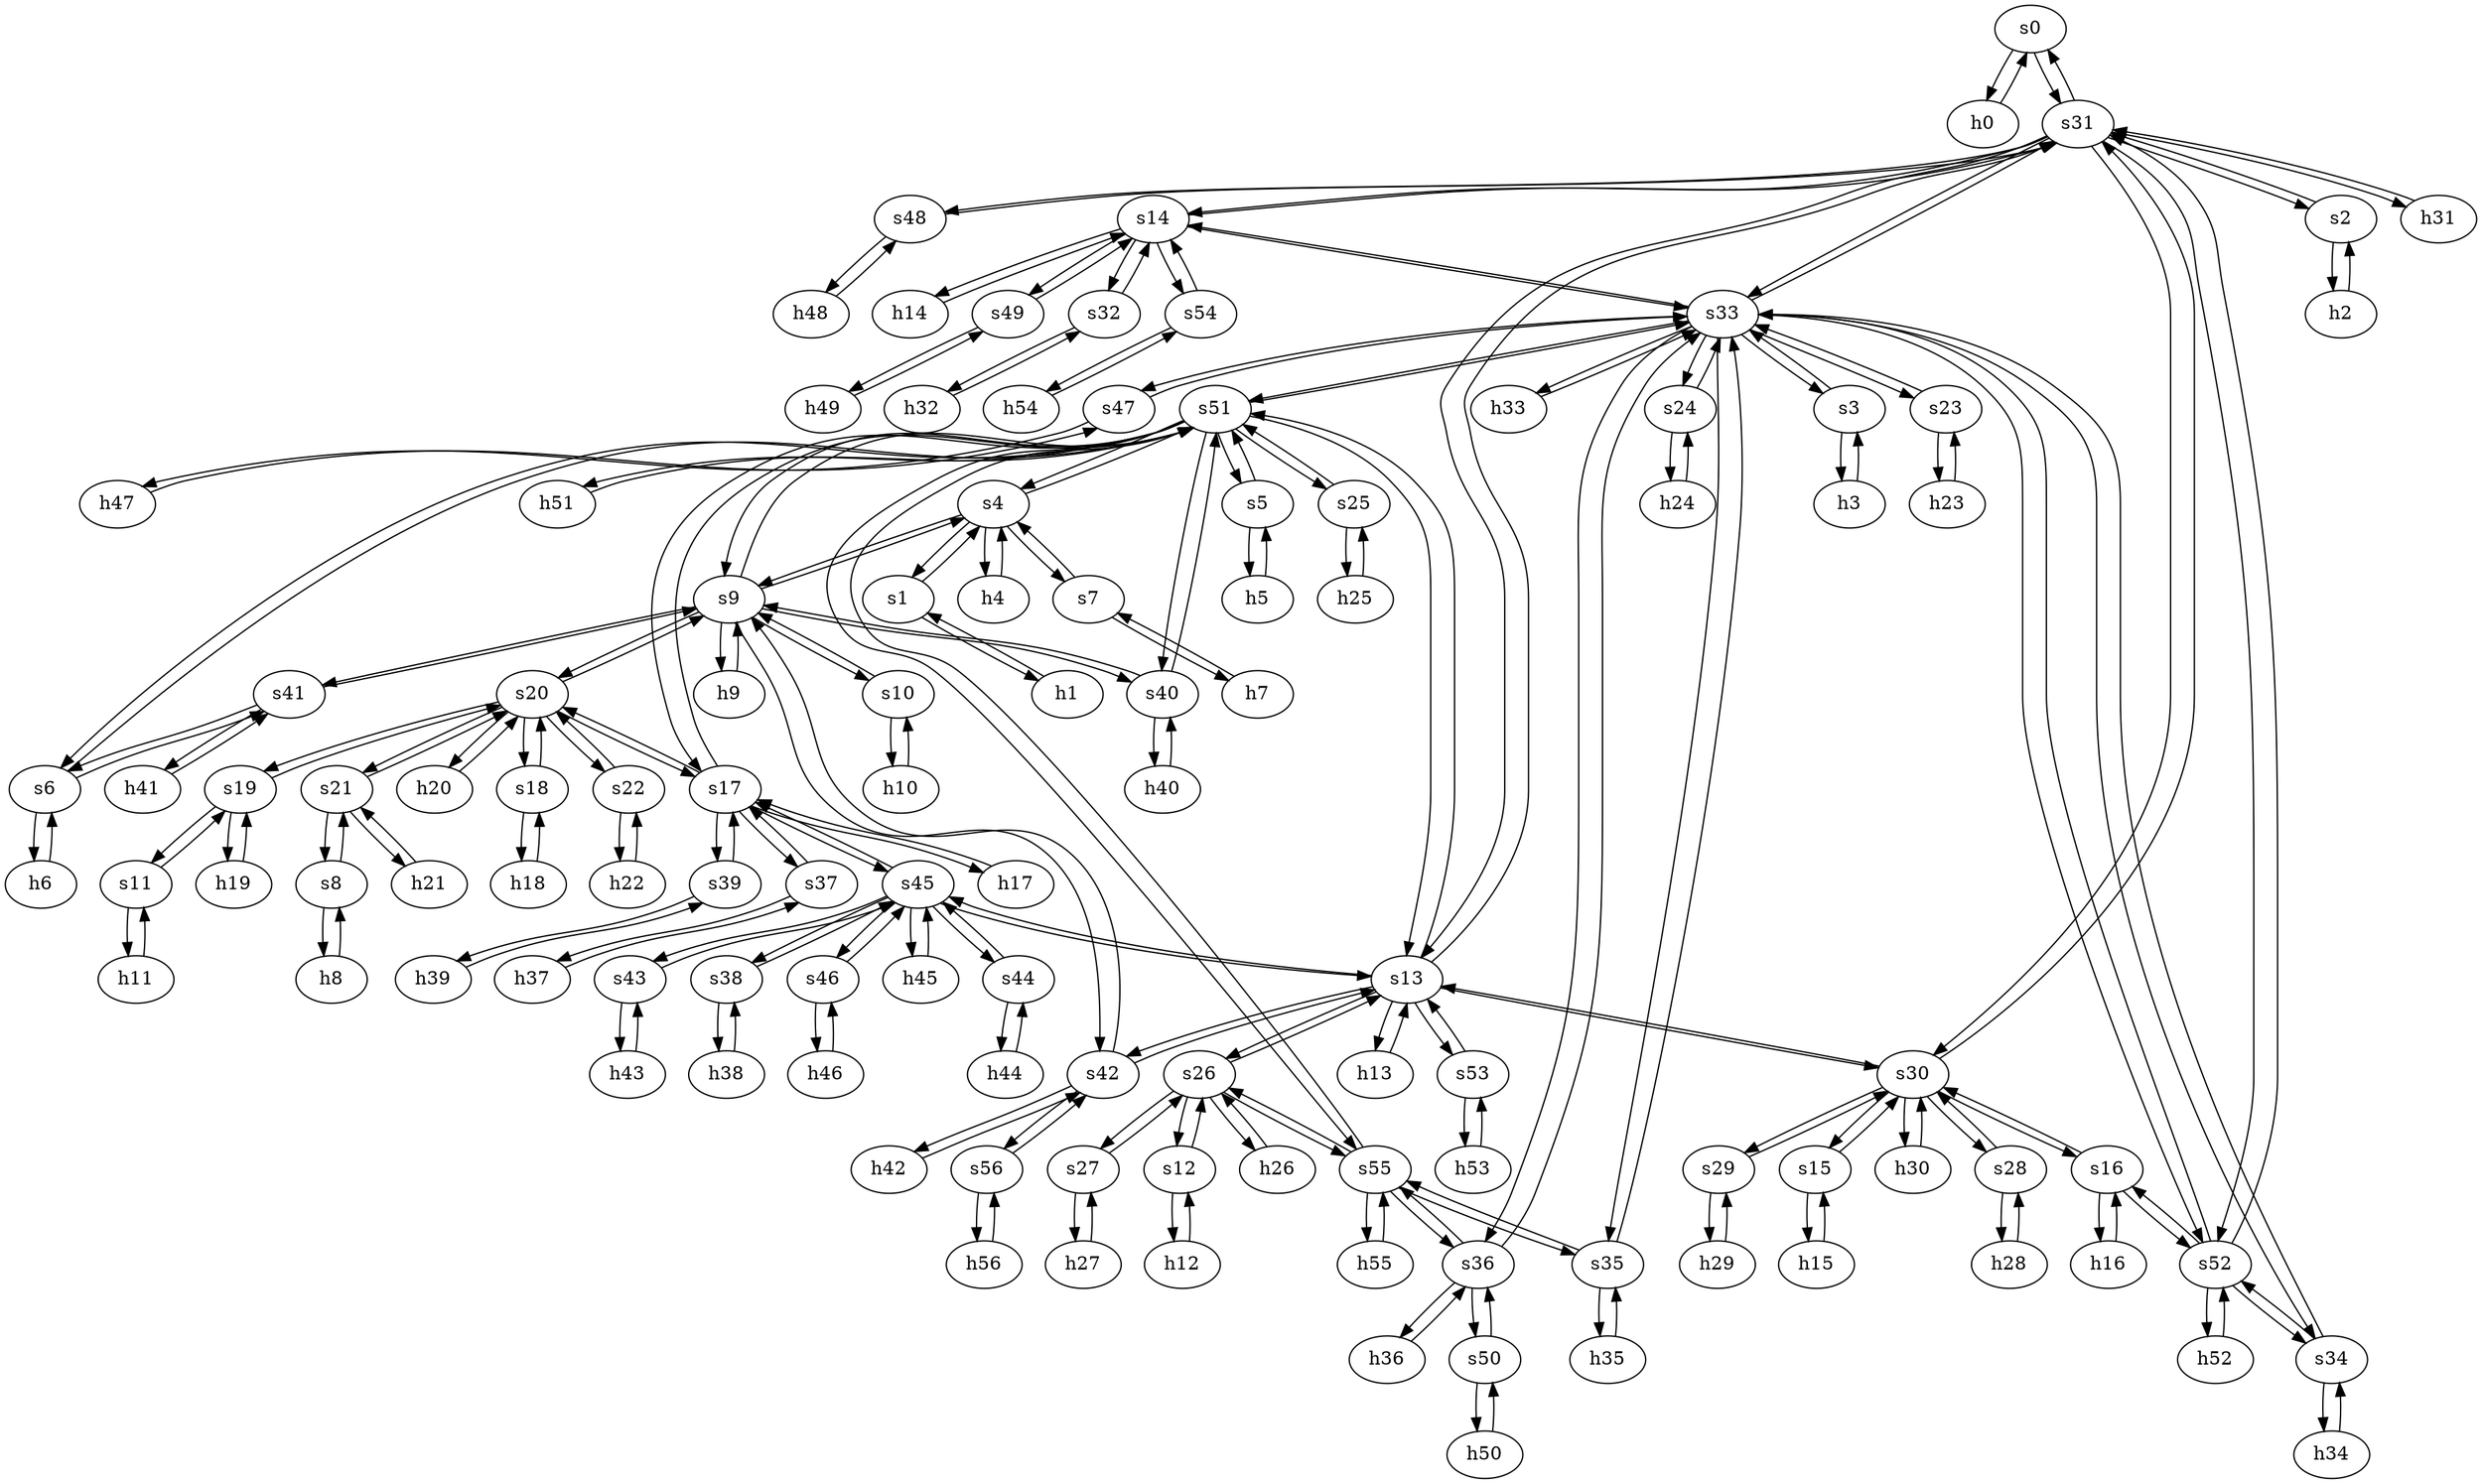 strict digraph GARR {
	s0	 [id=0,
		type=switch];
	h0	 [ip="111.0.0.0",
		mac="00:00:00:00:0:0",
		type=host];
	s0 -> h0	 [capacity="1Gbps",
		cost=1,
		dst_port=1,
		src_port=1];
	s31	 [id=31,
		type=switch];
	s0 -> s31	 [capacity="1Gbps",
		cost=1,
		dst_port=2,
		src_port=2];
	s7	 [id=7,
		type=switch];
	s4	 [id=4,
		type=switch];
	s7 -> s4	 [capacity="1Gbps",
		cost=1,
		dst_port=5,
		src_port=2];
	h7	 [ip="111.0.7.7",
		mac="00:00:00:00:7:7",
		type=host];
	s7 -> h7	 [capacity="1Gbps",
		cost=1,
		dst_port=1,
		src_port=1];
	h20	 [ip="111.0.20.20",
		mac="00:00:00:00:20:20",
		type=host];
	s20	 [id=20,
		type=switch];
	h20 -> s20	 [capacity="1Gbps",
		cost=1,
		dst_port=1,
		src_port=1];
	h47	 [ip="111.0.47.47",
		mac="00:00:00:00:47:47",
		type=host];
	s47	 [id=47,
		type=switch];
	h47 -> s47	 [capacity="1Gbps",
		cost=1,
		dst_port=1,
		src_port=1];
	h46	 [ip="111.0.46.46",
		mac="00:00:00:00:46:46",
		type=host];
	s46	 [id=46,
		type=switch];
	h46 -> s46	 [capacity="1Gbps",
		cost=1,
		dst_port=1,
		src_port=1];
	h45	 [ip="111.0.45.45",
		mac="00:00:00:00:45:45",
		type=host];
	s45	 [id=45,
		type=switch];
	h45 -> s45	 [capacity="1Gbps",
		cost=1,
		dst_port=1,
		src_port=1];
	h44	 [ip="111.0.44.44",
		mac="00:00:00:00:44:44",
		type=host];
	s44	 [id=44,
		type=switch];
	h44 -> s44	 [capacity="1Gbps",
		cost=1,
		dst_port=1,
		src_port=1];
	h43	 [ip="111.0.43.43",
		mac="00:00:00:00:43:43",
		type=host];
	s43	 [id=43,
		type=switch];
	h43 -> s43	 [capacity="1Gbps",
		cost=1,
		dst_port=1,
		src_port=1];
	s5	 [id=5,
		type=switch];
	s51	 [id=51,
		type=switch];
	s5 -> s51	 [capacity="1Gbps",
		cost=1,
		dst_port=3,
		src_port=2];
	h5	 [ip="111.0.5.5",
		mac="00:00:00:00:5:5",
		type=host];
	s5 -> h5	 [capacity="1Gbps",
		cost=1,
		dst_port=1,
		src_port=1];
	h41	 [ip="111.0.41.41",
		mac="00:00:00:00:41:41",
		type=host];
	s41	 [id=41,
		type=switch];
	h41 -> s41	 [capacity="1Gbps",
		cost=1,
		dst_port=1,
		src_port=1];
	h40	 [ip="111.0.40.40",
		mac="00:00:00:00:40:40",
		type=host];
	s40	 [id=40,
		type=switch];
	h40 -> s40	 [capacity="1Gbps",
		cost=1,
		dst_port=1,
		src_port=1];
	s4 -> s51	 [capacity="1Gbps",
		cost=1,
		dst_port=2,
		src_port=3];
	s9	 [id=9,
		type=switch];
	s4 -> s9	 [capacity="1Gbps",
		cost=1,
		dst_port=2,
		src_port=4];
	s4 -> s7	 [capacity="1Gbps",
		cost=1,
		dst_port=2,
		src_port=5];
	h4	 [ip="111.0.4.4",
		mac="00:00:00:00:4:4",
		type=host];
	s4 -> h4	 [capacity="1Gbps",
		cost=1,
		dst_port=1,
		src_port=1];
	s1	 [id=1,
		type=switch];
	s4 -> s1	 [capacity="1Gbps",
		cost=1,
		dst_port=2,
		src_port=2];
	h49	 [ip="111.0.49.49",
		mac="00:00:00:00:49:49",
		type=host];
	s49	 [id=49,
		type=switch];
	h49 -> s49	 [capacity="1Gbps",
		cost=1,
		dst_port=1,
		src_port=1];
	h48	 [ip="111.0.48.48",
		mac="00:00:00:00:48:48",
		type=host];
	s48	 [id=48,
		type=switch];
	h48 -> s48	 [capacity="1Gbps",
		cost=1,
		dst_port=1,
		src_port=1];
	s56	 [id=56,
		type=switch];
	s42	 [id=42,
		type=switch];
	s56 -> s42	 [capacity="1Gbps",
		cost=1,
		dst_port=4,
		src_port=2];
	h56	 [ip="111.0.56.56",
		mac="00:00:00:00:56:56",
		type=host];
	s56 -> h56	 [capacity="1Gbps",
		cost=1,
		dst_port=1,
		src_port=1];
	s55	 [id=55,
		type=switch];
	s55 -> s51	 [capacity="1Gbps",
		cost=1,
		dst_port=12,
		src_port=5];
	s36	 [id=36,
		type=switch];
	s55 -> s36	 [capacity="1Gbps",
		cost=1,
		dst_port=4,
		src_port=4];
	s26	 [id=26,
		type=switch];
	s55 -> s26	 [capacity="1Gbps",
		cost=1,
		dst_port=5,
		src_port=2];
	s35	 [id=35,
		type=switch];
	s55 -> s35	 [capacity="1Gbps",
		cost=1,
		dst_port=3,
		src_port=3];
	h55	 [ip="111.0.55.55",
		mac="00:00:00:00:55:55",
		type=host];
	s55 -> h55	 [capacity="1Gbps",
		cost=1,
		dst_port=1,
		src_port=1];
	s54	 [id=54,
		type=switch];
	h54	 [ip="111.0.54.54",
		mac="00:00:00:00:54:54",
		type=host];
	s54 -> h54	 [capacity="1Gbps",
		cost=1,
		dst_port=1,
		src_port=1];
	s14	 [id=14,
		type=switch];
	s54 -> s14	 [capacity="1Gbps",
		cost=1,
		dst_port=6,
		src_port=2];
	s53	 [id=53,
		type=switch];
	h53	 [ip="111.0.53.53",
		mac="00:00:00:00:53:53",
		type=host];
	s53 -> h53	 [capacity="1Gbps",
		cost=1,
		dst_port=1,
		src_port=1];
	s13	 [id=13,
		type=switch];
	s53 -> s13	 [capacity="1Gbps",
		cost=1,
		dst_port=6,
		src_port=3];
	s52	 [id=52,
		type=switch];
	s34	 [id=34,
		type=switch];
	s52 -> s34	 [capacity="1Gbps",
		cost=1,
		dst_port=3,
		src_port=5];
	s33	 [id=33,
		type=switch];
	s52 -> s33	 [capacity="1Gbps",
		cost=1,
		dst_port=12,
		src_port=4];
	h52	 [ip="111.0.52.52",
		mac="00:00:00:00:52:52",
		type=host];
	s52 -> h52	 [capacity="1Gbps",
		cost=1,
		dst_port=1,
		src_port=1];
	s16	 [id=16,
		type=switch];
	s52 -> s16	 [capacity="1Gbps",
		cost=1,
		dst_port=2,
		src_port=2];
	s52 -> s31	 [capacity="1Gbps",
		cost=1,
		dst_port=11,
		src_port=3];
	s51 -> s4	 [capacity="1Gbps",
		cost=1,
		dst_port=3,
		src_port=2];
	h51	 [ip="111.0.51.51",
		mac="00:00:00:00:51:51",
		type=host];
	s51 -> h51	 [capacity="1Gbps",
		cost=1,
		dst_port=1,
		src_port=1];
	s51 -> s33	 [capacity="1Gbps",
		cost=1,
		dst_port=11,
		src_port=10];
	s25	 [id=25,
		type=switch];
	s51 -> s25	 [capacity="1Gbps",
		cost=1,
		dst_port=2,
		src_port=9];
	s17	 [id=17,
		type=switch];
	s51 -> s17	 [capacity="1Gbps",
		cost=1,
		dst_port=3,
		src_port=8];
	s51 -> s9	 [capacity="1Gbps",
		cost=1,
		dst_port=7,
		src_port=6];
	s51 -> s13	 [capacity="1Gbps",
		cost=1,
		dst_port=4,
		src_port=7];
	s6	 [id=6,
		type=switch];
	s51 -> s6	 [capacity="1Gbps",
		cost=1,
		dst_port=3,
		src_port=4];
	s51 -> s55	 [capacity="1Gbps",
		cost=1,
		dst_port=5,
		src_port=12];
	s51 -> s40	 [capacity="1Gbps",
		cost=1,
		dst_port=3,
		src_port=11];
	s51 -> s5	 [capacity="1Gbps",
		cost=1,
		dst_port=2,
		src_port=3];
	s50	 [id=50,
		type=switch];
	s50 -> s36	 [capacity="1Gbps",
		cost=1,
		dst_port=3,
		src_port=2];
	h50	 [ip="111.0.50.50",
		mac="00:00:00:00:50:50",
		type=host];
	s50 -> h50	 [capacity="1Gbps",
		cost=1,
		dst_port=1,
		src_port=1];
	h54 -> s54	 [capacity="1Gbps",
		cost=1,
		dst_port=1,
		src_port=1];
	h55 -> s55	 [capacity="1Gbps",
		cost=1,
		dst_port=1,
		src_port=1];
	h56 -> s56	 [capacity="1Gbps",
		cost=1,
		dst_port=1,
		src_port=1];
	h50 -> s50	 [capacity="1Gbps",
		cost=1,
		dst_port=1,
		src_port=1];
	h51 -> s51	 [capacity="1Gbps",
		cost=1,
		dst_port=1,
		src_port=1];
	h52 -> s52	 [capacity="1Gbps",
		cost=1,
		dst_port=1,
		src_port=1];
	h53 -> s53	 [capacity="1Gbps",
		cost=1,
		dst_port=1,
		src_port=1];
	s44 -> h44	 [capacity="1Gbps",
		cost=1,
		dst_port=1,
		src_port=1];
	s44 -> s45	 [capacity="1Gbps",
		cost=1,
		dst_port=6,
		src_port=2];
	h24	 [ip="111.0.24.24",
		mac="00:00:00:00:24:24",
		type=host];
	s24	 [id=24,
		type=switch];
	h24 -> s24	 [capacity="1Gbps",
		cost=1,
		dst_port=1,
		src_port=1];
	s46 -> h46	 [capacity="1Gbps",
		cost=1,
		dst_port=1,
		src_port=1];
	s46 -> s45	 [capacity="1Gbps",
		cost=1,
		dst_port=7,
		src_port=2];
	s47 -> s33	 [capacity="1Gbps",
		cost=1,
		dst_port=10,
		src_port=2];
	s47 -> h47	 [capacity="1Gbps",
		cost=1,
		dst_port=1,
		src_port=1];
	s40 -> s51	 [capacity="1Gbps",
		cost=1,
		dst_port=11,
		src_port=3];
	s40 -> s9	 [capacity="1Gbps",
		cost=1,
		dst_port=3,
		src_port=2];
	s40 -> h40	 [capacity="1Gbps",
		cost=1,
		dst_port=1,
		src_port=1];
	s41 -> h41	 [capacity="1Gbps",
		cost=1,
		dst_port=1,
		src_port=1];
	s41 -> s9	 [capacity="1Gbps",
		cost=1,
		dst_port=4,
		src_port=3];
	s41 -> s6	 [capacity="1Gbps",
		cost=1,
		dst_port=2,
		src_port=2];
	h42	 [ip="111.0.42.42",
		mac="00:00:00:00:42:42",
		type=host];
	s42 -> h42	 [capacity="1Gbps",
		cost=1,
		dst_port=1,
		src_port=1];
	s42 -> s56	 [capacity="1Gbps",
		cost=1,
		dst_port=2,
		src_port=4];
	s42 -> s9	 [capacity="1Gbps",
		cost=1,
		dst_port=9,
		src_port=2];
	s42 -> s13	 [capacity="1Gbps",
		cost=1,
		dst_port=2,
		src_port=3];
	s43 -> s45	 [capacity="1Gbps",
		cost=1,
		dst_port=5,
		src_port=2];
	s43 -> h43	 [capacity="1Gbps",
		cost=1,
		dst_port=1,
		src_port=1];
	s48 -> h48	 [capacity="1Gbps",
		cost=1,
		dst_port=1,
		src_port=1];
	s48 -> s31	 [capacity="1Gbps",
		cost=1,
		dst_port=10,
		src_port=2];
	s49 -> s14	 [capacity="1Gbps",
		cost=1,
		dst_port=4,
		src_port=2];
	s49 -> h49	 [capacity="1Gbps",
		cost=1,
		dst_port=1,
		src_port=1];
	h42 -> s42	 [capacity="1Gbps",
		cost=1,
		dst_port=1,
		src_port=1];
	s38	 [id=38,
		type=switch];
	s45 -> s38	 [capacity="1Gbps",
		cost=1,
		dst_port=2,
		src_port=4];
	s45 -> s17	 [capacity="1Gbps",
		cost=1,
		dst_port=5,
		src_port=3];
	s45 -> h45	 [capacity="1Gbps",
		cost=1,
		dst_port=1,
		src_port=1];
	s45 -> s44	 [capacity="1Gbps",
		cost=1,
		dst_port=2,
		src_port=6];
	s45 -> s46	 [capacity="1Gbps",
		cost=1,
		dst_port=2,
		src_port=7];
	s45 -> s43	 [capacity="1Gbps",
		cost=1,
		dst_port=2,
		src_port=5];
	s45 -> s13	 [capacity="1Gbps",
		cost=1,
		dst_port=3,
		src_port=2];
	s19	 [id=19,
		type=switch];
	s19 -> s20	 [capacity="1Gbps",
		cost=1,
		dst_port=5,
		src_port=3];
	h19	 [ip="111.0.19.19",
		mac="00:00:00:00:19:19",
		type=host];
	s19 -> h19	 [capacity="1Gbps",
		cost=1,
		dst_port=1,
		src_port=1];
	s11	 [id=11,
		type=switch];
	s19 -> s11	 [capacity="1Gbps",
		cost=1,
		dst_port=2,
		src_port=2];
	s18	 [id=18,
		type=switch];
	s18 -> s20	 [capacity="1Gbps",
		cost=1,
		dst_port=4,
		src_port=2];
	h18	 [ip="111.0.18.18",
		mac="00:00:00:00:18:18",
		type=host];
	s18 -> h18	 [capacity="1Gbps",
		cost=1,
		dst_port=1,
		src_port=1];
	s13 -> s51	 [capacity="1Gbps",
		cost=1,
		dst_port=7,
		src_port=4];
	s13 -> s26	 [capacity="1Gbps",
		cost=1,
		dst_port=3,
		src_port=7];
	s13 -> s53	 [capacity="1Gbps",
		cost=1,
		dst_port=3,
		src_port=6];
	s30	 [id=30,
		type=switch];
	s13 -> s30	 [capacity="1Gbps",
		cost=1,
		dst_port=2,
		src_port=8];
	h13	 [ip="111.0.13.13",
		mac="00:00:00:00:13:13",
		type=host];
	s13 -> h13	 [capacity="1Gbps",
		cost=1,
		dst_port=1,
		src_port=1];
	s13 -> s42	 [capacity="1Gbps",
		cost=1,
		dst_port=3,
		src_port=2];
	s13 -> s45	 [capacity="1Gbps",
		cost=1,
		dst_port=2,
		src_port=3];
	s13 -> s31	 [capacity="1Gbps",
		cost=1,
		dst_port=6,
		src_port=11];
	s12	 [id=12,
		type=switch];
	s12 -> s26	 [capacity="1Gbps",
		cost=1,
		dst_port=2,
		src_port=2];
	h12	 [ip="111.0.12.12",
		mac="00:00:00:00:12:12",
		type=host];
	s12 -> h12	 [capacity="1Gbps",
		cost=1,
		dst_port=1,
		src_port=1];
	h11	 [ip="111.0.11.11",
		mac="00:00:00:00:11:11",
		type=host];
	s11 -> h11	 [capacity="1Gbps",
		cost=1,
		dst_port=1,
		src_port=1];
	s11 -> s19	 [capacity="1Gbps",
		cost=1,
		dst_port=2,
		src_port=2];
	s10	 [id=10,
		type=switch];
	s10 -> s9	 [capacity="1Gbps",
		cost=1,
		dst_port=5,
		src_port=2];
	h10	 [ip="111.0.10.10",
		mac="00:00:00:00:10:10",
		type=host];
	s10 -> h10	 [capacity="1Gbps",
		cost=1,
		dst_port=1,
		src_port=1];
	s17 -> s51	 [capacity="1Gbps",
		cost=1,
		dst_port=8,
		src_port=3];
	s17 -> s20	 [capacity="1Gbps",
		cost=1,
		dst_port=3,
		src_port=4];
	s37	 [id=37,
		type=switch];
	s17 -> s37	 [capacity="1Gbps",
		cost=1,
		dst_port=3,
		src_port=7];
	s17 -> s45	 [capacity="1Gbps",
		cost=1,
		dst_port=3,
		src_port=5];
	s39	 [id=39,
		type=switch];
	s17 -> s39	 [capacity="1Gbps",
		cost=1,
		dst_port=2,
		src_port=2];
	h17	 [ip="111.0.17.17",
		mac="00:00:00:00:17:17",
		type=host];
	s17 -> h17	 [capacity="1Gbps",
		cost=1,
		dst_port=1,
		src_port=1];
	s16 -> s52	 [capacity="1Gbps",
		cost=1,
		dst_port=2,
		src_port=2];
	s16 -> s30	 [capacity="1Gbps",
		cost=1,
		dst_port=4,
		src_port=3];
	h16	 [ip="111.0.16.16",
		mac="00:00:00:00:16:16",
		type=host];
	s16 -> h16	 [capacity="1Gbps",
		cost=1,
		dst_port=1,
		src_port=1];
	s15	 [id=15,
		type=switch];
	s15 -> s30	 [capacity="1Gbps",
		cost=1,
		dst_port=3,
		src_port=2];
	h15	 [ip="111.0.15.15",
		mac="00:00:00:00:15:15",
		type=host];
	s15 -> h15	 [capacity="1Gbps",
		cost=1,
		dst_port=1,
		src_port=1];
	s14 -> s33	 [capacity="1Gbps",
		cost=1,
		dst_port=3,
		src_port=7];
	h14	 [ip="111.0.14.14",
		mac="00:00:00:00:14:14",
		type=host];
	s14 -> h14	 [capacity="1Gbps",
		cost=1,
		dst_port=1,
		src_port=1];
	s14 -> s49	 [capacity="1Gbps",
		cost=1,
		dst_port=2,
		src_port=4];
	s14 -> s54	 [capacity="1Gbps",
		cost=1,
		dst_port=2,
		src_port=6];
	s32	 [id=32,
		type=switch];
	s14 -> s32	 [capacity="1Gbps",
		cost=1,
		dst_port=3,
		src_port=3];
	s14 -> s31	 [capacity="1Gbps",
		cost=1,
		dst_port=7,
		src_port=5];
	h8	 [ip="111.0.8.8",
		mac="00:00:00:00:8:8",
		type=host];
	s8	 [id=8,
		type=switch];
	h8 -> s8	 [capacity="1Gbps",
		cost=1,
		dst_port=1,
		src_port=1];
	h9	 [ip="111.0.9.9",
		mac="00:00:00:00:9:9",
		type=host];
	h9 -> s9	 [capacity="1Gbps",
		cost=1,
		dst_port=1,
		src_port=1];
	h2	 [ip="111.0.2.2",
		mac="00:00:00:00:2:2",
		type=host];
	s2	 [id=2,
		type=switch];
	h2 -> s2	 [capacity="1Gbps",
		cost=1,
		dst_port=1,
		src_port=1];
	h3	 [ip="111.0.3.3",
		mac="00:00:00:00:3:3",
		type=host];
	s3	 [id=3,
		type=switch];
	h3 -> s3	 [capacity="1Gbps",
		cost=1,
		dst_port=1,
		src_port=1];
	h0 -> s0	 [capacity="1Gbps",
		cost=1,
		dst_port=1,
		src_port=1];
	h1	 [ip="111.0.1.1",
		mac="00:00:00:00:1:1",
		type=host];
	h1 -> s1	 [capacity="1Gbps",
		cost=1,
		dst_port=1,
		src_port=1];
	h6	 [ip="111.0.6.6",
		mac="00:00:00:00:6:6",
		type=host];
	h6 -> s6	 [capacity="1Gbps",
		cost=1,
		dst_port=1,
		src_port=1];
	h7 -> s7	 [capacity="1Gbps",
		cost=1,
		dst_port=1,
		src_port=1];
	h4 -> s4	 [capacity="1Gbps",
		cost=1,
		dst_port=1,
		src_port=1];
	h5 -> s5	 [capacity="1Gbps",
		cost=1,
		dst_port=1,
		src_port=1];
	s39 -> s17	 [capacity="1Gbps",
		cost=1,
		dst_port=2,
		src_port=2];
	h39	 [ip="111.0.39.39",
		mac="00:00:00:00:39:39",
		type=host];
	s39 -> h39	 [capacity="1Gbps",
		cost=1,
		dst_port=1,
		src_port=1];
	s38 -> s45	 [capacity="1Gbps",
		cost=1,
		dst_port=4,
		src_port=2];
	h38	 [ip="111.0.38.38",
		mac="00:00:00:00:38:38",
		type=host];
	s38 -> h38	 [capacity="1Gbps",
		cost=1,
		dst_port=1,
		src_port=1];
	s35 -> s33	 [capacity="1Gbps",
		cost=1,
		dst_port=7,
		src_port=2];
	h35	 [ip="111.0.35.35",
		mac="00:00:00:00:35:35",
		type=host];
	s35 -> h35	 [capacity="1Gbps",
		cost=1,
		dst_port=1,
		src_port=1];
	s35 -> s55	 [capacity="1Gbps",
		cost=1,
		dst_port=3,
		src_port=3];
	s34 -> s33	 [capacity="1Gbps",
		cost=1,
		dst_port=8,
		src_port=2];
	h34	 [ip="111.0.34.34",
		mac="00:00:00:00:34:34",
		type=host];
	s34 -> h34	 [capacity="1Gbps",
		cost=1,
		dst_port=1,
		src_port=1];
	s34 -> s52	 [capacity="1Gbps",
		cost=1,
		dst_port=5,
		src_port=3];
	s37 -> s17	 [capacity="1Gbps",
		cost=1,
		dst_port=7,
		src_port=3];
	h37	 [ip="111.0.37.37",
		mac="00:00:00:00:37:37",
		type=host];
	s37 -> h37	 [capacity="1Gbps",
		cost=1,
		dst_port=1,
		src_port=1];
	s36 -> s33	 [capacity="1Gbps",
		cost=1,
		dst_port=9,
		src_port=2];
	s36 -> s50	 [capacity="1Gbps",
		cost=1,
		dst_port=2,
		src_port=3];
	s36 -> s55	 [capacity="1Gbps",
		cost=1,
		dst_port=4,
		src_port=4];
	h36	 [ip="111.0.36.36",
		mac="00:00:00:00:36:36",
		type=host];
	s36 -> h36	 [capacity="1Gbps",
		cost=1,
		dst_port=1,
		src_port=1];
	s31 -> s0	 [capacity="1Gbps",
		cost=1,
		dst_port=2,
		src_port=2];
	s31 -> s33	 [capacity="1Gbps",
		cost=1,
		dst_port=6,
		src_port=9];
	s31 -> s52	 [capacity="1Gbps",
		cost=1,
		dst_port=3,
		src_port=11];
	s31 -> s30	 [capacity="1Gbps",
		cost=1,
		dst_port=7,
		src_port=8];
	s31 -> s14	 [capacity="1Gbps",
		cost=1,
		dst_port=5,
		src_port=7];
	h31	 [ip="111.0.31.31",
		mac="00:00:00:00:31:31",
		type=host];
	s31 -> h31	 [capacity="1Gbps",
		cost=1,
		dst_port=1,
		src_port=1];
	s31 -> s48	 [capacity="1Gbps",
		cost=1,
		dst_port=2,
		src_port=10];
	s31 -> s13	 [capacity="1Gbps",
		cost=1,
		dst_port=11,
		src_port=6];
	s31 -> s2	 [capacity="1Gbps",
		cost=1,
		dst_port=2,
		src_port=3];
	h30	 [ip="111.0.30.30",
		mac="00:00:00:00:30:30",
		type=host];
	s30 -> h30	 [capacity="1Gbps",
		cost=1,
		dst_port=1,
		src_port=1];
	s28	 [id=28,
		type=switch];
	s30 -> s28	 [capacity="1Gbps",
		cost=1,
		dst_port=2,
		src_port=5];
	s30 -> s15	 [capacity="1Gbps",
		cost=1,
		dst_port=2,
		src_port=3];
	s30 -> s13	 [capacity="1Gbps",
		cost=1,
		dst_port=8,
		src_port=2];
	s30 -> s16	 [capacity="1Gbps",
		cost=1,
		dst_port=3,
		src_port=4];
	s29	 [id=29,
		type=switch];
	s30 -> s29	 [capacity="1Gbps",
		cost=1,
		dst_port=2,
		src_port=6];
	s30 -> s31	 [capacity="1Gbps",
		cost=1,
		dst_port=8,
		src_port=7];
	s33 -> s34	 [capacity="1Gbps",
		cost=1,
		dst_port=2,
		src_port=8];
	s33 -> s51	 [capacity="1Gbps",
		cost=1,
		dst_port=10,
		src_port=11];
	s33 -> s36	 [capacity="1Gbps",
		cost=1,
		dst_port=2,
		src_port=9];
	s33 -> s52	 [capacity="1Gbps",
		cost=1,
		dst_port=4,
		src_port=12];
	s33 -> s14	 [capacity="1Gbps",
		cost=1,
		dst_port=7,
		src_port=3];
	s33 -> s35	 [capacity="1Gbps",
		cost=1,
		dst_port=2,
		src_port=7];
	s33 -> s31	 [capacity="1Gbps",
		cost=1,
		dst_port=9,
		src_port=6];
	s33 -> s47	 [capacity="1Gbps",
		cost=1,
		dst_port=2,
		src_port=10];
	s23	 [id=23,
		type=switch];
	s33 -> s23	 [capacity="1Gbps",
		cost=1,
		dst_port=2,
		src_port=4];
	s33 -> s3	 [capacity="1Gbps",
		cost=1,
		dst_port=2,
		src_port=2];
	h33	 [ip="111.0.33.33",
		mac="00:00:00:00:33:33",
		type=host];
	s33 -> h33	 [capacity="1Gbps",
		cost=1,
		dst_port=1,
		src_port=1];
	s33 -> s24	 [capacity="1Gbps",
		cost=1,
		dst_port=2,
		src_port=5];
	s32 -> s14	 [capacity="1Gbps",
		cost=1,
		dst_port=3,
		src_port=3];
	h32	 [ip="111.0.32.32",
		mac="00:00:00:00:32:32",
		type=host];
	s32 -> h32	 [capacity="1Gbps",
		cost=1,
		dst_port=1,
		src_port=1];
	h18 -> s18	 [capacity="1Gbps",
		cost=1,
		dst_port=1,
		src_port=1];
	h19 -> s19	 [capacity="1Gbps",
		cost=1,
		dst_port=1,
		src_port=1];
	h10 -> s10	 [capacity="1Gbps",
		cost=1,
		dst_port=1,
		src_port=1];
	h11 -> s11	 [capacity="1Gbps",
		cost=1,
		dst_port=1,
		src_port=1];
	h12 -> s12	 [capacity="1Gbps",
		cost=1,
		dst_port=1,
		src_port=1];
	h13 -> s13	 [capacity="1Gbps",
		cost=1,
		dst_port=1,
		src_port=1];
	h14 -> s14	 [capacity="1Gbps",
		cost=1,
		dst_port=1,
		src_port=1];
	h15 -> s15	 [capacity="1Gbps",
		cost=1,
		dst_port=1,
		src_port=1];
	h16 -> s16	 [capacity="1Gbps",
		cost=1,
		dst_port=1,
		src_port=1];
	h17 -> s17	 [capacity="1Gbps",
		cost=1,
		dst_port=1,
		src_port=1];
	s9 -> s4	 [capacity="1Gbps",
		cost=1,
		dst_port=4,
		src_port=2];
	s9 -> s51	 [capacity="1Gbps",
		cost=1,
		dst_port=6,
		src_port=7];
	s9 -> h9	 [capacity="1Gbps",
		cost=1,
		dst_port=1,
		src_port=1];
	s9 -> s20	 [capacity="1Gbps",
		cost=1,
		dst_port=2,
		src_port=8];
	s9 -> s10	 [capacity="1Gbps",
		cost=1,
		dst_port=2,
		src_port=5];
	s9 -> s42	 [capacity="1Gbps",
		cost=1,
		dst_port=2,
		src_port=9];
	s9 -> s41	 [capacity="1Gbps",
		cost=1,
		dst_port=3,
		src_port=4];
	s9 -> s40	 [capacity="1Gbps",
		cost=1,
		dst_port=2,
		src_port=3];
	s8 -> h8	 [capacity="1Gbps",
		cost=1,
		dst_port=1,
		src_port=1];
	s21	 [id=21,
		type=switch];
	s8 -> s21	 [capacity="1Gbps",
		cost=1,
		dst_port=2,
		src_port=2];
	h29	 [ip="111.0.29.29",
		mac="00:00:00:00:29:29",
		type=host];
	h29 -> s29	 [capacity="1Gbps",
		cost=1,
		dst_port=1,
		src_port=1];
	h28	 [ip="111.0.28.28",
		mac="00:00:00:00:28:28",
		type=host];
	h28 -> s28	 [capacity="1Gbps",
		cost=1,
		dst_port=1,
		src_port=1];
	s23 -> s33	 [capacity="1Gbps",
		cost=1,
		dst_port=4,
		src_port=2];
	h23	 [ip="111.0.23.23",
		mac="00:00:00:00:23:23",
		type=host];
	s23 -> h23	 [capacity="1Gbps",
		cost=1,
		dst_port=1,
		src_port=1];
	s3 -> s33	 [capacity="1Gbps",
		cost=1,
		dst_port=2,
		src_port=2];
	s3 -> h3	 [capacity="1Gbps",
		cost=1,
		dst_port=1,
		src_port=1];
	s2 -> h2	 [capacity="1Gbps",
		cost=1,
		dst_port=1,
		src_port=1];
	s2 -> s31	 [capacity="1Gbps",
		cost=1,
		dst_port=3,
		src_port=2];
	s1 -> s4	 [capacity="1Gbps",
		cost=1,
		dst_port=2,
		src_port=2];
	s1 -> h1	 [capacity="1Gbps",
		cost=1,
		dst_port=1,
		src_port=1];
	h26	 [ip="111.0.26.26",
		mac="00:00:00:00:26:26",
		type=host];
	h26 -> s26	 [capacity="1Gbps",
		cost=1,
		dst_port=1,
		src_port=1];
	h21	 [ip="111.0.21.21",
		mac="00:00:00:00:21:21",
		type=host];
	h21 -> s21	 [capacity="1Gbps",
		cost=1,
		dst_port=1,
		src_port=1];
	s6 -> s51	 [capacity="1Gbps",
		cost=1,
		dst_port=4,
		src_port=3];
	s6 -> h6	 [capacity="1Gbps",
		cost=1,
		dst_port=1,
		src_port=1];
	s6 -> s41	 [capacity="1Gbps",
		cost=1,
		dst_port=2,
		src_port=2];
	h23 -> s23	 [capacity="1Gbps",
		cost=1,
		dst_port=1,
		src_port=1];
	h22	 [ip="111.0.22.22",
		mac="00:00:00:00:22:22",
		type=host];
	s22	 [id=22,
		type=switch];
	h22 -> s22	 [capacity="1Gbps",
		cost=1,
		dst_port=1,
		src_port=1];
	h32 -> s32	 [capacity="1Gbps",
		cost=1,
		dst_port=1,
		src_port=1];
	h33 -> s33	 [capacity="1Gbps",
		cost=1,
		dst_port=1,
		src_port=1];
	h30 -> s30	 [capacity="1Gbps",
		cost=1,
		dst_port=1,
		src_port=1];
	h31 -> s31	 [capacity="1Gbps",
		cost=1,
		dst_port=1,
		src_port=1];
	h36 -> s36	 [capacity="1Gbps",
		cost=1,
		dst_port=1,
		src_port=1];
	h37 -> s37	 [capacity="1Gbps",
		cost=1,
		dst_port=1,
		src_port=1];
	h34 -> s34	 [capacity="1Gbps",
		cost=1,
		dst_port=1,
		src_port=1];
	h35 -> s35	 [capacity="1Gbps",
		cost=1,
		dst_port=1,
		src_port=1];
	h38 -> s38	 [capacity="1Gbps",
		cost=1,
		dst_port=1,
		src_port=1];
	h39 -> s39	 [capacity="1Gbps",
		cost=1,
		dst_port=1,
		src_port=1];
	s22 -> s20	 [capacity="1Gbps",
		cost=1,
		dst_port=7,
		src_port=2];
	s22 -> h22	 [capacity="1Gbps",
		cost=1,
		dst_port=1,
		src_port=1];
	h25	 [ip="111.0.25.25",
		mac="00:00:00:00:25:25",
		type=host];
	h25 -> s25	 [capacity="1Gbps",
		cost=1,
		dst_port=1,
		src_port=1];
	s20 -> s18	 [capacity="1Gbps",
		cost=1,
		dst_port=2,
		src_port=4];
	s20 -> s17	 [capacity="1Gbps",
		cost=1,
		dst_port=4,
		src_port=3];
	s20 -> s9	 [capacity="1Gbps",
		cost=1,
		dst_port=8,
		src_port=2];
	s20 -> s21	 [capacity="1Gbps",
		cost=1,
		dst_port=3,
		src_port=6];
	s20 -> h20	 [capacity="1Gbps",
		cost=1,
		dst_port=1,
		src_port=1];
	s20 -> s19	 [capacity="1Gbps",
		cost=1,
		dst_port=3,
		src_port=5];
	s20 -> s22	 [capacity="1Gbps",
		cost=1,
		dst_port=2,
		src_port=7];
	s21 -> s8	 [capacity="1Gbps",
		cost=1,
		dst_port=2,
		src_port=2];
	s21 -> s20	 [capacity="1Gbps",
		cost=1,
		dst_port=6,
		src_port=3];
	s21 -> h21	 [capacity="1Gbps",
		cost=1,
		dst_port=1,
		src_port=1];
	s26 -> s12	 [capacity="1Gbps",
		cost=1,
		dst_port=2,
		src_port=2];
	s27	 [id=27,
		type=switch];
	s26 -> s27	 [capacity="1Gbps",
		cost=1,
		dst_port=2,
		src_port=4];
	s26 -> s13	 [capacity="1Gbps",
		cost=1,
		dst_port=7,
		src_port=3];
	s26 -> h26	 [capacity="1Gbps",
		cost=1,
		dst_port=1,
		src_port=1];
	s26 -> s55	 [capacity="1Gbps",
		cost=1,
		dst_port=2,
		src_port=5];
	h27	 [ip="111.0.27.27",
		mac="00:00:00:00:27:27",
		type=host];
	s27 -> h27	 [capacity="1Gbps",
		cost=1,
		dst_port=1,
		src_port=1];
	s27 -> s26	 [capacity="1Gbps",
		cost=1,
		dst_port=4,
		src_port=2];
	s24 -> s33	 [capacity="1Gbps",
		cost=1,
		dst_port=5,
		src_port=2];
	s24 -> h24	 [capacity="1Gbps",
		cost=1,
		dst_port=1,
		src_port=1];
	s25 -> s51	 [capacity="1Gbps",
		cost=1,
		dst_port=9,
		src_port=2];
	s25 -> h25	 [capacity="1Gbps",
		cost=1,
		dst_port=1,
		src_port=1];
	s28 -> s30	 [capacity="1Gbps",
		cost=1,
		dst_port=5,
		src_port=2];
	s28 -> h28	 [capacity="1Gbps",
		cost=1,
		dst_port=1,
		src_port=1];
	s29 -> h29	 [capacity="1Gbps",
		cost=1,
		dst_port=1,
		src_port=1];
	s29 -> s30	 [capacity="1Gbps",
		cost=1,
		dst_port=6,
		src_port=2];
	h27 -> s27	 [capacity="1Gbps",
		cost=1,
		dst_port=1,
		src_port=1];
}
